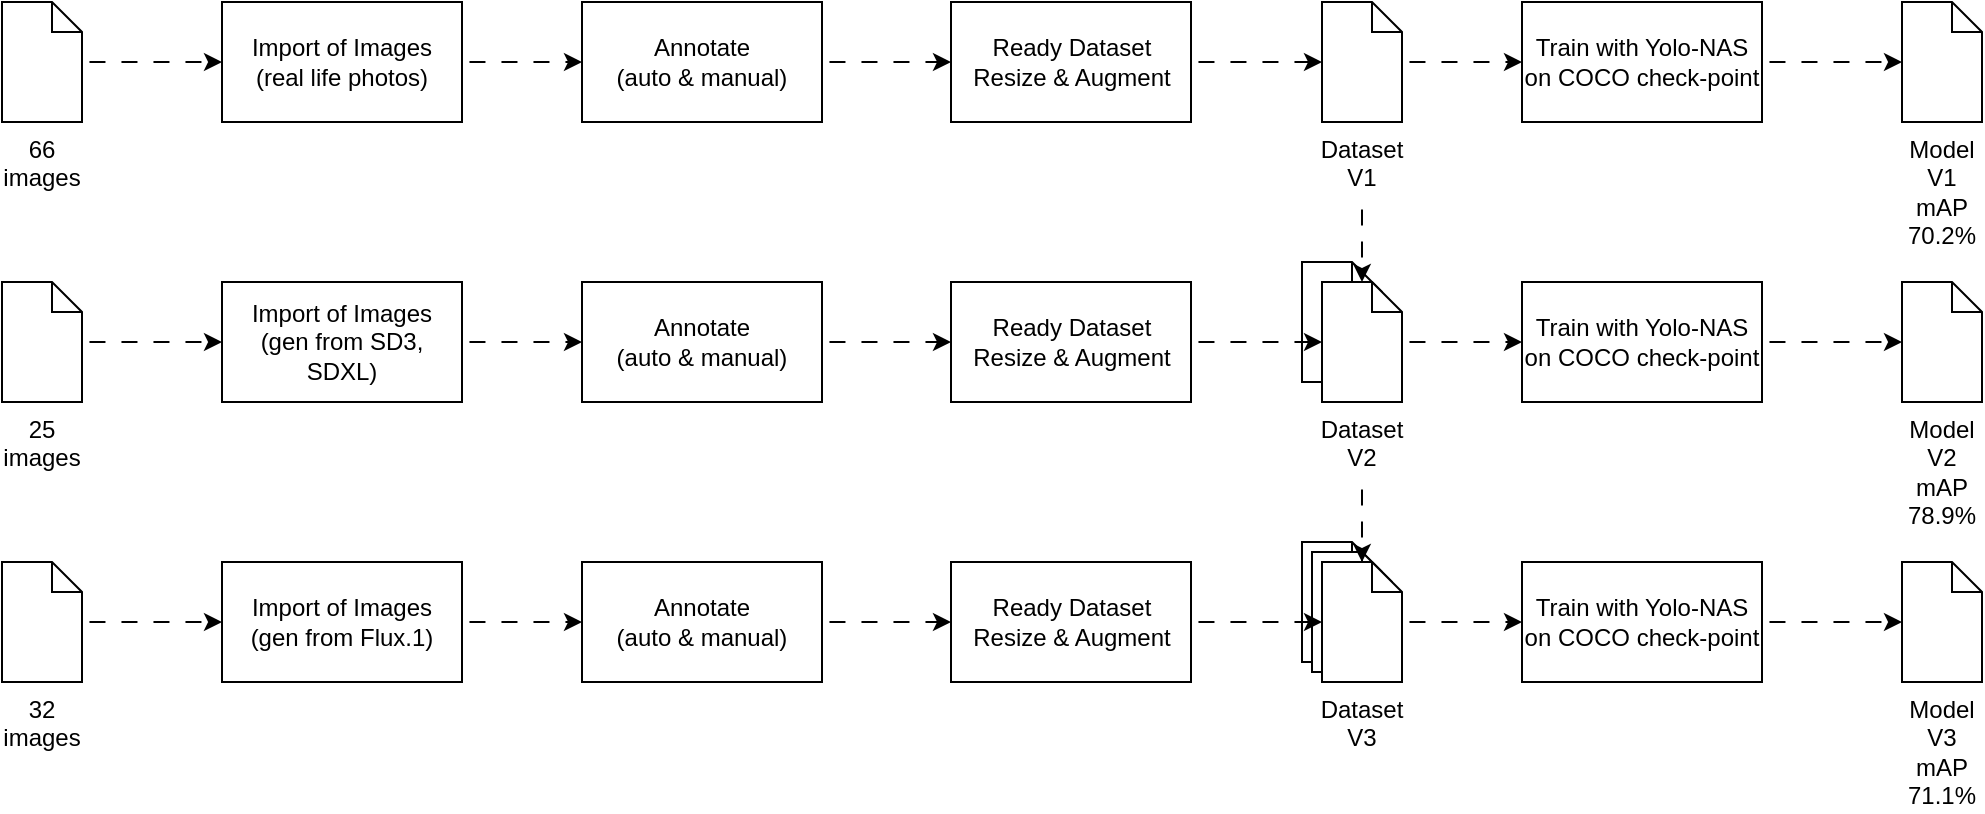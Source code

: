<mxfile version="24.7.7" pages="2">
  <diagram id="lX0qhflRJFkNam4IQ8__" name="train object detection">
    <mxGraphModel grid="1" page="1" gridSize="10" guides="1" tooltips="1" connect="1" arrows="1" fold="1" pageScale="1" pageWidth="1169" pageHeight="827" background="none" math="0" shadow="0">
      <root>
        <mxCell id="0" />
        <mxCell id="1" parent="0" />
        <mxCell id="629Iq-z-H1SNCq5GsgyD-30" value="" style="shape=mxgraph.bpmn.data;labelPosition=center;verticalLabelPosition=bottom;align=center;verticalAlign=top;whiteSpace=wrap;size=15;html=1;rounded=0;labelBackgroundColor=none;" vertex="1" parent="1">
          <mxGeometry x="700" y="310" width="40" height="60" as="geometry" />
        </mxCell>
        <mxCell id="629Iq-z-H1SNCq5GsgyD-45" value="" style="shape=mxgraph.bpmn.data;labelPosition=center;verticalLabelPosition=bottom;align=center;verticalAlign=top;whiteSpace=wrap;size=15;html=1;rounded=0;labelBackgroundColor=none;" vertex="1" parent="1">
          <mxGeometry x="705" y="315" width="40" height="60" as="geometry" />
        </mxCell>
        <mxCell id="629Iq-z-H1SNCq5GsgyD-28" value="" style="shape=mxgraph.bpmn.data;labelPosition=center;verticalLabelPosition=bottom;align=center;verticalAlign=top;whiteSpace=wrap;size=15;html=1;rounded=0;labelBackgroundColor=none;" vertex="1" parent="1">
          <mxGeometry x="700" y="170" width="40" height="60" as="geometry" />
        </mxCell>
        <mxCell id="629Iq-z-H1SNCq5GsgyD-3" style="edgeStyle=none;html=1;flowAnimation=1;rounded=0;labelBackgroundColor=none;fontColor=default;" edge="1" parent="1" source="629Iq-z-H1SNCq5GsgyD-1" target="629Iq-z-H1SNCq5GsgyD-2">
          <mxGeometry relative="1" as="geometry" />
        </mxCell>
        <mxCell id="629Iq-z-H1SNCq5GsgyD-1" value="Import of Images&lt;br&gt;(real life photos)" style="rounded=0;whiteSpace=wrap;html=1;labelBackgroundColor=none;" vertex="1" parent="1">
          <mxGeometry x="160" y="40" width="120" height="60" as="geometry" />
        </mxCell>
        <mxCell id="629Iq-z-H1SNCq5GsgyD-5" value="" style="edgeStyle=none;html=1;flowAnimation=1;rounded=0;labelBackgroundColor=none;fontColor=default;" edge="1" parent="1" source="629Iq-z-H1SNCq5GsgyD-2" target="629Iq-z-H1SNCq5GsgyD-4">
          <mxGeometry relative="1" as="geometry" />
        </mxCell>
        <mxCell id="629Iq-z-H1SNCq5GsgyD-2" value="Annotate&lt;br&gt;(auto &amp;amp; manual)" style="rounded=0;whiteSpace=wrap;html=1;labelBackgroundColor=none;" vertex="1" parent="1">
          <mxGeometry x="340" y="40" width="120" height="60" as="geometry" />
        </mxCell>
        <mxCell id="629Iq-z-H1SNCq5GsgyD-7" value="" style="edgeStyle=none;html=1;flowAnimation=1;rounded=0;labelBackgroundColor=none;fontColor=default;" edge="1" parent="1" source="629Iq-z-H1SNCq5GsgyD-9" target="629Iq-z-H1SNCq5GsgyD-6">
          <mxGeometry relative="1" as="geometry" />
        </mxCell>
        <mxCell id="629Iq-z-H1SNCq5GsgyD-11" style="edgeStyle=none;html=1;flowAnimation=1;rounded=0;labelBackgroundColor=none;fontColor=default;" edge="1" parent="1" source="629Iq-z-H1SNCq5GsgyD-4" target="629Iq-z-H1SNCq5GsgyD-9">
          <mxGeometry relative="1" as="geometry" />
        </mxCell>
        <mxCell id="629Iq-z-H1SNCq5GsgyD-4" value="Ready Dataset&lt;br&gt;Resize &amp;amp; Augment" style="rounded=0;whiteSpace=wrap;html=1;labelBackgroundColor=none;" vertex="1" parent="1">
          <mxGeometry x="524.5" y="40" width="120" height="60" as="geometry" />
        </mxCell>
        <mxCell id="629Iq-z-H1SNCq5GsgyD-12" style="edgeStyle=none;html=1;flowAnimation=1;rounded=0;labelBackgroundColor=none;fontColor=default;" edge="1" parent="1" source="629Iq-z-H1SNCq5GsgyD-6" target="629Iq-z-H1SNCq5GsgyD-8">
          <mxGeometry relative="1" as="geometry" />
        </mxCell>
        <mxCell id="629Iq-z-H1SNCq5GsgyD-6" value="Train with Yolo-NAS&lt;br&gt;on COCO check-point" style="whiteSpace=wrap;html=1;rounded=0;labelBackgroundColor=none;" vertex="1" parent="1">
          <mxGeometry x="810" y="40" width="120" height="60" as="geometry" />
        </mxCell>
        <mxCell id="629Iq-z-H1SNCq5GsgyD-8" value="Model V1 mAP 70.2%" style="shape=mxgraph.bpmn.data;labelPosition=center;verticalLabelPosition=bottom;align=center;verticalAlign=top;whiteSpace=wrap;size=15;html=1;rounded=0;labelBackgroundColor=none;" vertex="1" parent="1">
          <mxGeometry x="1000" y="40" width="40" height="60" as="geometry" />
        </mxCell>
        <mxCell id="629Iq-z-H1SNCq5GsgyD-27" style="edgeStyle=none;html=1;flowAnimation=1;rounded=0;labelBackgroundColor=none;fontColor=default;" edge="1" parent="1" target="629Iq-z-H1SNCq5GsgyD-24">
          <mxGeometry relative="1" as="geometry">
            <mxPoint x="730" y="140" as="sourcePoint" />
          </mxGeometry>
        </mxCell>
        <mxCell id="629Iq-z-H1SNCq5GsgyD-9" value="Dataset&lt;br&gt;V1" style="shape=mxgraph.bpmn.data;labelPosition=center;verticalLabelPosition=bottom;align=center;verticalAlign=top;whiteSpace=wrap;size=15;html=1;rounded=0;labelBackgroundColor=none;" vertex="1" parent="1">
          <mxGeometry x="710" y="40" width="40" height="60" as="geometry" />
        </mxCell>
        <mxCell id="629Iq-z-H1SNCq5GsgyD-13" style="edgeStyle=none;html=1;shadow=0;rounded=0;flowAnimation=1;labelBackgroundColor=none;fontColor=default;" edge="1" parent="1" source="629Iq-z-H1SNCq5GsgyD-10" target="629Iq-z-H1SNCq5GsgyD-1">
          <mxGeometry relative="1" as="geometry" />
        </mxCell>
        <mxCell id="629Iq-z-H1SNCq5GsgyD-10" value="66 images" style="shape=mxgraph.bpmn.data;labelPosition=center;verticalLabelPosition=bottom;align=center;verticalAlign=top;whiteSpace=wrap;size=15;html=1;rounded=0;labelBackgroundColor=none;" vertex="1" parent="1">
          <mxGeometry x="50" y="40" width="40" height="60" as="geometry" />
        </mxCell>
        <mxCell id="629Iq-z-H1SNCq5GsgyD-14" style="edgeStyle=none;html=1;flowAnimation=1;rounded=0;labelBackgroundColor=none;fontColor=default;" edge="1" parent="1" source="629Iq-z-H1SNCq5GsgyD-15" target="629Iq-z-H1SNCq5GsgyD-17">
          <mxGeometry relative="1" as="geometry" />
        </mxCell>
        <mxCell id="629Iq-z-H1SNCq5GsgyD-15" value="Import of Images&lt;br&gt;(gen from SD3, SDXL)" style="rounded=0;whiteSpace=wrap;html=1;labelBackgroundColor=none;" vertex="1" parent="1">
          <mxGeometry x="160" y="180" width="120" height="60" as="geometry" />
        </mxCell>
        <mxCell id="629Iq-z-H1SNCq5GsgyD-16" value="" style="edgeStyle=none;html=1;flowAnimation=1;rounded=0;labelBackgroundColor=none;fontColor=default;" edge="1" parent="1" source="629Iq-z-H1SNCq5GsgyD-17" target="629Iq-z-H1SNCq5GsgyD-20">
          <mxGeometry relative="1" as="geometry" />
        </mxCell>
        <mxCell id="629Iq-z-H1SNCq5GsgyD-17" value="Annotate&lt;br&gt;(auto &amp;amp; manual)" style="rounded=0;whiteSpace=wrap;html=1;labelBackgroundColor=none;" vertex="1" parent="1">
          <mxGeometry x="340" y="180" width="120" height="60" as="geometry" />
        </mxCell>
        <mxCell id="629Iq-z-H1SNCq5GsgyD-18" value="" style="edgeStyle=none;html=1;flowAnimation=1;rounded=0;labelBackgroundColor=none;fontColor=default;" edge="1" parent="1" source="629Iq-z-H1SNCq5GsgyD-24" target="629Iq-z-H1SNCq5GsgyD-22">
          <mxGeometry relative="1" as="geometry" />
        </mxCell>
        <mxCell id="629Iq-z-H1SNCq5GsgyD-19" style="edgeStyle=none;html=1;flowAnimation=1;rounded=0;labelBackgroundColor=none;fontColor=default;" edge="1" parent="1" source="629Iq-z-H1SNCq5GsgyD-20" target="629Iq-z-H1SNCq5GsgyD-24">
          <mxGeometry relative="1" as="geometry" />
        </mxCell>
        <mxCell id="629Iq-z-H1SNCq5GsgyD-20" value="Ready Dataset&lt;br&gt;Resize &amp;amp; Augment" style="rounded=0;whiteSpace=wrap;html=1;labelBackgroundColor=none;" vertex="1" parent="1">
          <mxGeometry x="524.5" y="180" width="120" height="60" as="geometry" />
        </mxCell>
        <mxCell id="629Iq-z-H1SNCq5GsgyD-21" style="edgeStyle=none;html=1;flowAnimation=1;rounded=0;labelBackgroundColor=none;fontColor=default;" edge="1" parent="1" source="629Iq-z-H1SNCq5GsgyD-22" target="629Iq-z-H1SNCq5GsgyD-23">
          <mxGeometry relative="1" as="geometry" />
        </mxCell>
        <mxCell id="629Iq-z-H1SNCq5GsgyD-22" value="Train with Yolo-NAS&lt;br style=&quot;border-color: var(--border-color);&quot;&gt;on COCO check-point" style="whiteSpace=wrap;html=1;rounded=0;labelBackgroundColor=none;" vertex="1" parent="1">
          <mxGeometry x="810" y="180" width="120" height="60" as="geometry" />
        </mxCell>
        <mxCell id="629Iq-z-H1SNCq5GsgyD-23" value="Model V2 mAP 78.9%" style="shape=mxgraph.bpmn.data;labelPosition=center;verticalLabelPosition=bottom;align=center;verticalAlign=top;whiteSpace=wrap;size=15;html=1;rounded=0;labelBackgroundColor=none;" vertex="1" parent="1">
          <mxGeometry x="1000" y="180" width="40" height="60" as="geometry" />
        </mxCell>
        <mxCell id="629Iq-z-H1SNCq5GsgyD-44" style="edgeStyle=none;html=1;entryX=0.5;entryY=0;entryDx=0;entryDy=0;entryPerimeter=0;flowAnimation=1;rounded=0;labelBackgroundColor=none;fontColor=default;" edge="1" parent="1" target="629Iq-z-H1SNCq5GsgyD-41">
          <mxGeometry relative="1" as="geometry">
            <mxPoint x="730" y="280" as="sourcePoint" />
          </mxGeometry>
        </mxCell>
        <mxCell id="629Iq-z-H1SNCq5GsgyD-24" value="Dataset&lt;br&gt;V2" style="shape=mxgraph.bpmn.data;labelPosition=center;verticalLabelPosition=bottom;align=center;verticalAlign=top;whiteSpace=wrap;size=15;html=1;rounded=0;labelBackgroundColor=none;" vertex="1" parent="1">
          <mxGeometry x="710" y="180" width="40" height="60" as="geometry" />
        </mxCell>
        <mxCell id="629Iq-z-H1SNCq5GsgyD-25" style="edgeStyle=none;html=1;flowAnimation=1;rounded=0;labelBackgroundColor=none;fontColor=default;" edge="1" parent="1" source="629Iq-z-H1SNCq5GsgyD-26" target="629Iq-z-H1SNCq5GsgyD-15">
          <mxGeometry relative="1" as="geometry" />
        </mxCell>
        <mxCell id="629Iq-z-H1SNCq5GsgyD-26" value="25 images" style="shape=mxgraph.bpmn.data;labelPosition=center;verticalLabelPosition=bottom;align=center;verticalAlign=top;whiteSpace=wrap;size=15;html=1;rounded=0;labelBackgroundColor=none;" vertex="1" parent="1">
          <mxGeometry x="50" y="180" width="40" height="60" as="geometry" />
        </mxCell>
        <mxCell id="629Iq-z-H1SNCq5GsgyD-31" style="edgeStyle=none;html=1;flowAnimation=1;rounded=0;labelBackgroundColor=none;fontColor=default;" edge="1" parent="1" source="629Iq-z-H1SNCq5GsgyD-32" target="629Iq-z-H1SNCq5GsgyD-34">
          <mxGeometry relative="1" as="geometry" />
        </mxCell>
        <mxCell id="629Iq-z-H1SNCq5GsgyD-32" value="Import of Images&lt;br&gt;(gen from Flux.1)" style="rounded=0;whiteSpace=wrap;html=1;labelBackgroundColor=none;" vertex="1" parent="1">
          <mxGeometry x="160" y="320" width="120" height="60" as="geometry" />
        </mxCell>
        <mxCell id="629Iq-z-H1SNCq5GsgyD-33" value="" style="edgeStyle=none;html=1;flowAnimation=1;rounded=0;labelBackgroundColor=none;fontColor=default;" edge="1" parent="1" source="629Iq-z-H1SNCq5GsgyD-34" target="629Iq-z-H1SNCq5GsgyD-37">
          <mxGeometry relative="1" as="geometry" />
        </mxCell>
        <mxCell id="629Iq-z-H1SNCq5GsgyD-34" value="Annotate&lt;br&gt;(auto &amp;amp; manual)" style="rounded=0;whiteSpace=wrap;html=1;labelBackgroundColor=none;" vertex="1" parent="1">
          <mxGeometry x="340" y="320" width="120" height="60" as="geometry" />
        </mxCell>
        <mxCell id="629Iq-z-H1SNCq5GsgyD-35" value="" style="edgeStyle=none;html=1;flowAnimation=1;rounded=0;labelBackgroundColor=none;fontColor=default;" edge="1" parent="1" source="629Iq-z-H1SNCq5GsgyD-41" target="629Iq-z-H1SNCq5GsgyD-39">
          <mxGeometry relative="1" as="geometry" />
        </mxCell>
        <mxCell id="629Iq-z-H1SNCq5GsgyD-36" style="edgeStyle=none;html=1;flowAnimation=1;rounded=0;labelBackgroundColor=none;fontColor=default;" edge="1" parent="1" source="629Iq-z-H1SNCq5GsgyD-37" target="629Iq-z-H1SNCq5GsgyD-41">
          <mxGeometry relative="1" as="geometry" />
        </mxCell>
        <mxCell id="629Iq-z-H1SNCq5GsgyD-37" value="Ready Dataset&lt;br&gt;Resize &amp;amp; Augment" style="rounded=0;whiteSpace=wrap;html=1;labelBackgroundColor=none;" vertex="1" parent="1">
          <mxGeometry x="524.5" y="320" width="120" height="60" as="geometry" />
        </mxCell>
        <mxCell id="629Iq-z-H1SNCq5GsgyD-38" style="edgeStyle=none;html=1;flowAnimation=1;rounded=0;labelBackgroundColor=none;fontColor=default;" edge="1" parent="1" source="629Iq-z-H1SNCq5GsgyD-39" target="629Iq-z-H1SNCq5GsgyD-40">
          <mxGeometry relative="1" as="geometry" />
        </mxCell>
        <mxCell id="629Iq-z-H1SNCq5GsgyD-39" value="Train with Yolo-NAS&lt;br style=&quot;border-color: var(--border-color);&quot;&gt;on COCO check-point" style="whiteSpace=wrap;html=1;rounded=0;labelBackgroundColor=none;" vertex="1" parent="1">
          <mxGeometry x="810" y="320" width="120" height="60" as="geometry" />
        </mxCell>
        <mxCell id="629Iq-z-H1SNCq5GsgyD-40" value="Model V3 mAP 71.1%" style="shape=mxgraph.bpmn.data;labelPosition=center;verticalLabelPosition=bottom;align=center;verticalAlign=top;whiteSpace=wrap;size=15;html=1;rounded=0;labelBackgroundColor=none;" vertex="1" parent="1">
          <mxGeometry x="1000" y="320" width="40" height="60" as="geometry" />
        </mxCell>
        <mxCell id="629Iq-z-H1SNCq5GsgyD-41" value="Dataset&lt;br&gt;V3" style="shape=mxgraph.bpmn.data;labelPosition=center;verticalLabelPosition=bottom;align=center;verticalAlign=top;whiteSpace=wrap;size=15;html=1;rounded=0;labelBackgroundColor=none;" vertex="1" parent="1">
          <mxGeometry x="710" y="320" width="40" height="60" as="geometry" />
        </mxCell>
        <mxCell id="629Iq-z-H1SNCq5GsgyD-42" style="edgeStyle=none;html=1;flowAnimation=1;rounded=0;labelBackgroundColor=none;fontColor=default;" edge="1" parent="1" source="629Iq-z-H1SNCq5GsgyD-43" target="629Iq-z-H1SNCq5GsgyD-32">
          <mxGeometry relative="1" as="geometry" />
        </mxCell>
        <mxCell id="629Iq-z-H1SNCq5GsgyD-43" value="32 images" style="shape=mxgraph.bpmn.data;labelPosition=center;verticalLabelPosition=bottom;align=center;verticalAlign=top;whiteSpace=wrap;size=15;html=1;rounded=0;labelBackgroundColor=none;" vertex="1" parent="1">
          <mxGeometry x="50" y="320" width="40" height="60" as="geometry" />
        </mxCell>
      </root>
    </mxGraphModel>
  </diagram>
  <diagram id="EQxWyEpOpyh76GhBhjyy" name="decision abstract">
    <mxGraphModel dx="1414" dy="659" grid="1" gridSize="10" guides="1" tooltips="1" connect="1" arrows="1" fold="1" page="1" pageScale="1" pageWidth="1169" pageHeight="827" math="0" shadow="0">
      <root>
        <mxCell id="0" />
        <mxCell id="1" parent="0" />
        <mxCell id="6" style="edgeStyle=none;html=1;" parent="1" source="4" target="5" edge="1">
          <mxGeometry relative="1" as="geometry" />
        </mxCell>
        <mxCell id="4" value="Object Detection" style="rounded=1;whiteSpace=wrap;html=1;" parent="1" vertex="1">
          <mxGeometry x="90" y="80" width="120" height="60" as="geometry" />
        </mxCell>
        <mxCell id="8" value="N" style="edgeStyle=none;html=1;" parent="1" source="5" target="7" edge="1">
          <mxGeometry relative="1" as="geometry" />
        </mxCell>
        <mxCell id="21" style="edgeStyle=orthogonalEdgeStyle;html=1;entryX=0;entryY=0.5;entryDx=0;entryDy=0;exitX=0.5;exitY=1;exitDx=0;exitDy=0;" parent="1" source="5" target="20" edge="1">
          <mxGeometry relative="1" as="geometry" />
        </mxCell>
        <mxCell id="26" value="Y" style="edgeLabel;html=1;align=center;verticalAlign=middle;resizable=0;points=[];" parent="21" vertex="1" connectable="0">
          <mxGeometry x="-0.964" relative="1" as="geometry">
            <mxPoint as="offset" />
          </mxGeometry>
        </mxCell>
        <mxCell id="5" value="People presents?" style="rhombus;whiteSpace=wrap;html=1;" parent="1" vertex="1">
          <mxGeometry x="280" y="70" width="80" height="80" as="geometry" />
        </mxCell>
        <mxCell id="10" value="N" style="edgeStyle=none;html=1;" parent="1" source="7" target="9" edge="1">
          <mxGeometry relative="1" as="geometry" />
        </mxCell>
        <mxCell id="22" style="edgeStyle=orthogonalEdgeStyle;html=1;entryX=0;entryY=0.5;entryDx=0;entryDy=0;exitX=0.5;exitY=1;exitDx=0;exitDy=0;" parent="1" source="7" target="20" edge="1">
          <mxGeometry relative="1" as="geometry" />
        </mxCell>
        <mxCell id="27" value="Y" style="edgeLabel;html=1;align=center;verticalAlign=middle;resizable=0;points=[];" parent="22" vertex="1" connectable="0">
          <mxGeometry x="-0.959" relative="1" as="geometry">
            <mxPoint as="offset" />
          </mxGeometry>
        </mxCell>
        <mxCell id="7" value="Personal&lt;br style=&quot;border-color: var(--border-color);&quot;&gt;belong&lt;br style=&quot;border-color: var(--border-color);&quot;&gt;ings?" style="rhombus;whiteSpace=wrap;html=1;" parent="1" vertex="1">
          <mxGeometry x="440" y="70" width="80" height="80" as="geometry" />
        </mxCell>
        <mxCell id="12" value="Y" style="edgeStyle=none;html=1;" parent="1" source="9" target="11" edge="1">
          <mxGeometry relative="1" as="geometry" />
        </mxCell>
        <mxCell id="23" style="edgeStyle=orthogonalEdgeStyle;html=1;entryX=0;entryY=0.5;entryDx=0;entryDy=0;exitX=0.5;exitY=1;exitDx=0;exitDy=0;" parent="1" source="9" target="20" edge="1">
          <mxGeometry relative="1" as="geometry" />
        </mxCell>
        <mxCell id="28" value="N" style="edgeLabel;html=1;align=center;verticalAlign=middle;resizable=0;points=[];" parent="23" vertex="1" connectable="0">
          <mxGeometry x="-0.935" relative="1" as="geometry">
            <mxPoint as="offset" />
          </mxGeometry>
        </mxCell>
        <mxCell id="9" value="Lounger presents?" style="rhombus;whiteSpace=wrap;html=1;" parent="1" vertex="1">
          <mxGeometry x="600" y="70" width="80" height="80" as="geometry" />
        </mxCell>
        <mxCell id="14" style="edgeStyle=none;html=1;entryX=0;entryY=0.5;entryDx=0;entryDy=0;" parent="1" source="11" target="13" edge="1">
          <mxGeometry relative="1" as="geometry" />
        </mxCell>
        <mxCell id="15" value="Y" style="edgeLabel;html=1;align=center;verticalAlign=middle;resizable=0;points=[];" parent="14" vertex="1" connectable="0">
          <mxGeometry x="-0.143" y="1" relative="1" as="geometry">
            <mxPoint as="offset" />
          </mxGeometry>
        </mxCell>
        <mxCell id="24" style="edgeStyle=orthogonalEdgeStyle;html=1;entryX=0;entryY=0.5;entryDx=0;entryDy=0;exitX=0.5;exitY=1;exitDx=0;exitDy=0;" parent="1" source="11" target="20" edge="1">
          <mxGeometry relative="1" as="geometry" />
        </mxCell>
        <mxCell id="29" value="N" style="edgeLabel;html=1;align=center;verticalAlign=middle;resizable=0;points=[];" parent="24" vertex="1" connectable="0">
          <mxGeometry x="-0.85" relative="1" as="geometry">
            <mxPoint as="offset" />
          </mxGeometry>
        </mxCell>
        <mxCell id="11" value="Towel or drinks left?" style="rhombus;whiteSpace=wrap;html=1;" parent="1" vertex="1">
          <mxGeometry x="760" y="70" width="80" height="80" as="geometry" />
        </mxCell>
        <mxCell id="13" value="Status: awaiting cleanup" style="rounded=1;whiteSpace=wrap;html=1;" parent="1" vertex="1">
          <mxGeometry x="920" y="80" width="120" height="60" as="geometry" />
        </mxCell>
        <mxCell id="20" value="Status: normal" style="rounded=1;whiteSpace=wrap;html=1;" parent="1" vertex="1">
          <mxGeometry x="920" y="180" width="120" height="60" as="geometry" />
        </mxCell>
      </root>
    </mxGraphModel>
  </diagram>
</mxfile>
